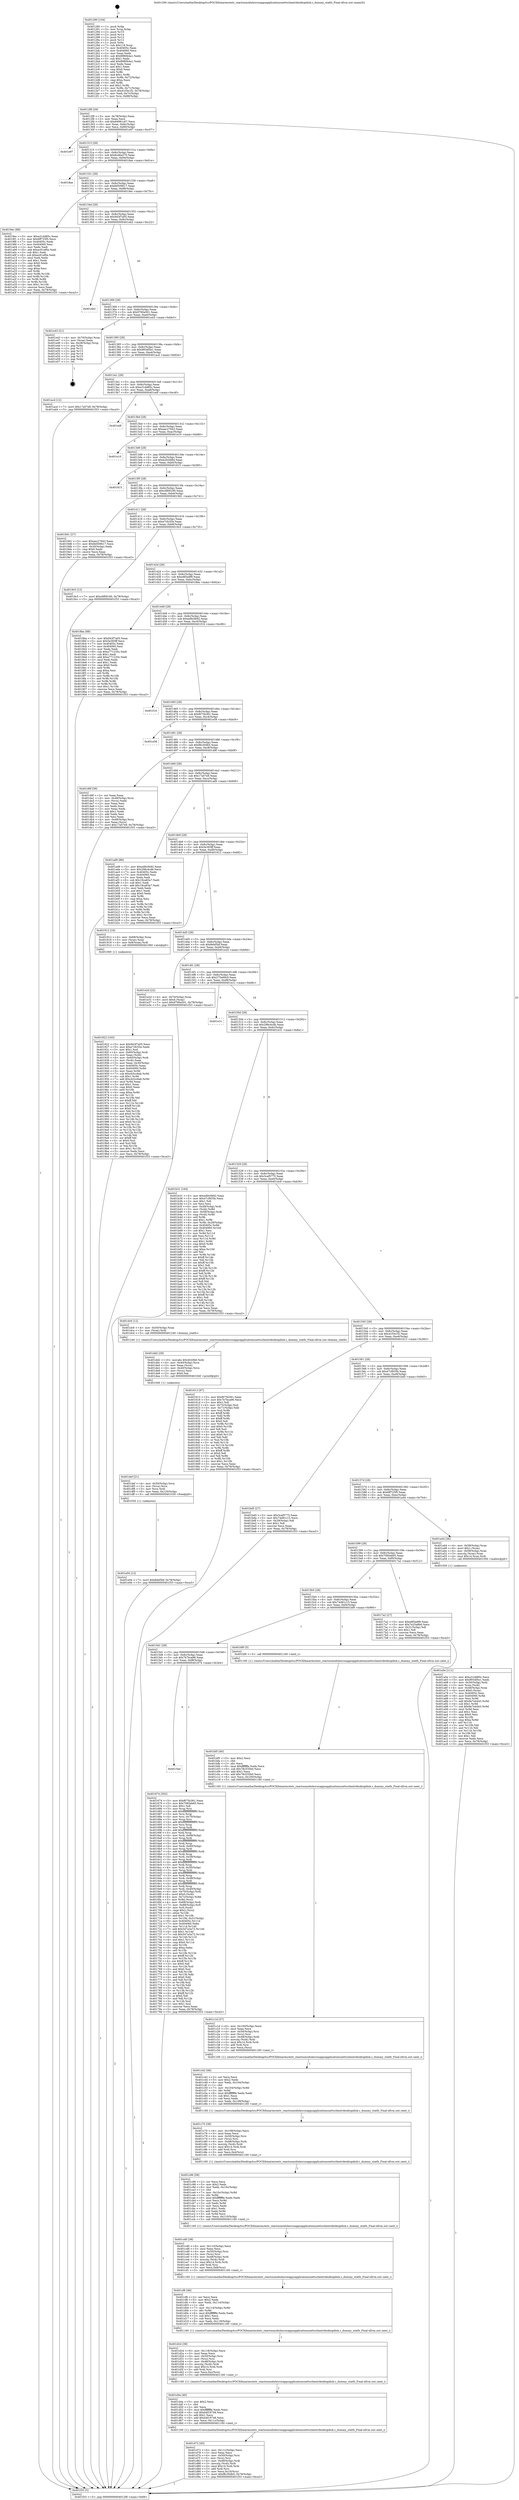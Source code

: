 digraph "0x401290" {
  label = "0x401290 (/mnt/c/Users/mathe/Desktop/tcc/POCII/binaries/extr_reactosmodulesrosappsapplicationsnettsclientrdesktopdisk.c_dummy_statfs_Final-ollvm.out::main(0))"
  labelloc = "t"
  node[shape=record]

  Entry [label="",width=0.3,height=0.3,shape=circle,fillcolor=black,style=filled]
  "0x4012f8" [label="{
     0x4012f8 [29]\l
     | [instrs]\l
     &nbsp;&nbsp;0x4012f8 \<+3\>: mov -0x78(%rbp),%eax\l
     &nbsp;&nbsp;0x4012fb \<+2\>: mov %eax,%ecx\l
     &nbsp;&nbsp;0x4012fd \<+6\>: sub $0x84981c67,%ecx\l
     &nbsp;&nbsp;0x401303 \<+6\>: mov %eax,-0x8c(%rbp)\l
     &nbsp;&nbsp;0x401309 \<+6\>: mov %ecx,-0x90(%rbp)\l
     &nbsp;&nbsp;0x40130f \<+6\>: je 0000000000401e97 \<main+0xc07\>\l
  }"]
  "0x401e97" [label="{
     0x401e97\l
  }", style=dashed]
  "0x401315" [label="{
     0x401315 [28]\l
     | [instrs]\l
     &nbsp;&nbsp;0x401315 \<+5\>: jmp 000000000040131a \<main+0x8a\>\l
     &nbsp;&nbsp;0x40131a \<+6\>: mov -0x8c(%rbp),%eax\l
     &nbsp;&nbsp;0x401320 \<+5\>: sub $0x8cd6a370,%eax\l
     &nbsp;&nbsp;0x401325 \<+6\>: mov %eax,-0x94(%rbp)\l
     &nbsp;&nbsp;0x40132b \<+6\>: je 00000000004018ae \<main+0x61e\>\l
  }"]
  Exit [label="",width=0.3,height=0.3,shape=circle,fillcolor=black,style=filled,peripheries=2]
  "0x4018ae" [label="{
     0x4018ae\l
  }", style=dashed]
  "0x401331" [label="{
     0x401331 [28]\l
     | [instrs]\l
     &nbsp;&nbsp;0x401331 \<+5\>: jmp 0000000000401336 \<main+0xa6\>\l
     &nbsp;&nbsp;0x401336 \<+6\>: mov -0x8c(%rbp),%eax\l
     &nbsp;&nbsp;0x40133c \<+5\>: sub $0x8d509617,%eax\l
     &nbsp;&nbsp;0x401341 \<+6\>: mov %eax,-0x98(%rbp)\l
     &nbsp;&nbsp;0x401347 \<+6\>: je 00000000004019ec \<main+0x75c\>\l
  }"]
  "0x401e04" [label="{
     0x401e04 [12]\l
     | [instrs]\l
     &nbsp;&nbsp;0x401e04 \<+7\>: movl $0x8ebf5bf,-0x78(%rbp)\l
     &nbsp;&nbsp;0x401e0b \<+5\>: jmp 0000000000401f33 \<main+0xca3\>\l
  }"]
  "0x4019ec" [label="{
     0x4019ec [88]\l
     | [instrs]\l
     &nbsp;&nbsp;0x4019ec \<+5\>: mov $0xa31dd85c,%eax\l
     &nbsp;&nbsp;0x4019f1 \<+5\>: mov $0x6ff725f5,%ecx\l
     &nbsp;&nbsp;0x4019f6 \<+7\>: mov 0x40405c,%edx\l
     &nbsp;&nbsp;0x4019fd \<+7\>: mov 0x404060,%esi\l
     &nbsp;&nbsp;0x401a04 \<+2\>: mov %edx,%edi\l
     &nbsp;&nbsp;0x401a06 \<+6\>: add $0xec61ef0e,%edi\l
     &nbsp;&nbsp;0x401a0c \<+3\>: sub $0x1,%edi\l
     &nbsp;&nbsp;0x401a0f \<+6\>: sub $0xec61ef0e,%edi\l
     &nbsp;&nbsp;0x401a15 \<+3\>: imul %edi,%edx\l
     &nbsp;&nbsp;0x401a18 \<+3\>: and $0x1,%edx\l
     &nbsp;&nbsp;0x401a1b \<+3\>: cmp $0x0,%edx\l
     &nbsp;&nbsp;0x401a1e \<+4\>: sete %r8b\l
     &nbsp;&nbsp;0x401a22 \<+3\>: cmp $0xa,%esi\l
     &nbsp;&nbsp;0x401a25 \<+4\>: setl %r9b\l
     &nbsp;&nbsp;0x401a29 \<+3\>: mov %r8b,%r10b\l
     &nbsp;&nbsp;0x401a2c \<+3\>: and %r9b,%r10b\l
     &nbsp;&nbsp;0x401a2f \<+3\>: xor %r9b,%r8b\l
     &nbsp;&nbsp;0x401a32 \<+3\>: or %r8b,%r10b\l
     &nbsp;&nbsp;0x401a35 \<+4\>: test $0x1,%r10b\l
     &nbsp;&nbsp;0x401a39 \<+3\>: cmovne %ecx,%eax\l
     &nbsp;&nbsp;0x401a3c \<+3\>: mov %eax,-0x78(%rbp)\l
     &nbsp;&nbsp;0x401a3f \<+5\>: jmp 0000000000401f33 \<main+0xca3\>\l
  }"]
  "0x40134d" [label="{
     0x40134d [28]\l
     | [instrs]\l
     &nbsp;&nbsp;0x40134d \<+5\>: jmp 0000000000401352 \<main+0xc2\>\l
     &nbsp;&nbsp;0x401352 \<+6\>: mov -0x8c(%rbp),%eax\l
     &nbsp;&nbsp;0x401358 \<+5\>: sub $0x943f7a05,%eax\l
     &nbsp;&nbsp;0x40135d \<+6\>: mov %eax,-0x9c(%rbp)\l
     &nbsp;&nbsp;0x401363 \<+6\>: je 0000000000401eb2 \<main+0xc22\>\l
  }"]
  "0x401def" [label="{
     0x401def [21]\l
     | [instrs]\l
     &nbsp;&nbsp;0x401def \<+4\>: mov -0x50(%rbp),%rcx\l
     &nbsp;&nbsp;0x401df3 \<+3\>: mov (%rcx),%rcx\l
     &nbsp;&nbsp;0x401df6 \<+3\>: mov %rcx,%rdi\l
     &nbsp;&nbsp;0x401df9 \<+6\>: mov %eax,-0x120(%rbp)\l
     &nbsp;&nbsp;0x401dff \<+5\>: call 0000000000401030 \<free@plt\>\l
     | [calls]\l
     &nbsp;&nbsp;0x401030 \{1\} (unknown)\l
  }"]
  "0x401eb2" [label="{
     0x401eb2\l
  }", style=dashed]
  "0x401369" [label="{
     0x401369 [28]\l
     | [instrs]\l
     &nbsp;&nbsp;0x401369 \<+5\>: jmp 000000000040136e \<main+0xde\>\l
     &nbsp;&nbsp;0x40136e \<+6\>: mov -0x8c(%rbp),%eax\l
     &nbsp;&nbsp;0x401374 \<+5\>: sub $0x9790a501,%eax\l
     &nbsp;&nbsp;0x401379 \<+6\>: mov %eax,-0xa0(%rbp)\l
     &nbsp;&nbsp;0x40137f \<+6\>: je 0000000000401e43 \<main+0xbb3\>\l
  }"]
  "0x401dd2" [label="{
     0x401dd2 [29]\l
     | [instrs]\l
     &nbsp;&nbsp;0x401dd2 \<+10\>: movabs $0x4020b6,%rdi\l
     &nbsp;&nbsp;0x401ddc \<+4\>: mov -0x40(%rbp),%rcx\l
     &nbsp;&nbsp;0x401de0 \<+2\>: mov %eax,(%rcx)\l
     &nbsp;&nbsp;0x401de2 \<+4\>: mov -0x40(%rbp),%rcx\l
     &nbsp;&nbsp;0x401de6 \<+2\>: mov (%rcx),%esi\l
     &nbsp;&nbsp;0x401de8 \<+2\>: mov $0x0,%al\l
     &nbsp;&nbsp;0x401dea \<+5\>: call 0000000000401040 \<printf@plt\>\l
     | [calls]\l
     &nbsp;&nbsp;0x401040 \{1\} (unknown)\l
  }"]
  "0x401e43" [label="{
     0x401e43 [21]\l
     | [instrs]\l
     &nbsp;&nbsp;0x401e43 \<+4\>: mov -0x70(%rbp),%rax\l
     &nbsp;&nbsp;0x401e47 \<+2\>: mov (%rax),%eax\l
     &nbsp;&nbsp;0x401e49 \<+4\>: lea -0x28(%rbp),%rsp\l
     &nbsp;&nbsp;0x401e4d \<+1\>: pop %rbx\l
     &nbsp;&nbsp;0x401e4e \<+2\>: pop %r12\l
     &nbsp;&nbsp;0x401e50 \<+2\>: pop %r13\l
     &nbsp;&nbsp;0x401e52 \<+2\>: pop %r14\l
     &nbsp;&nbsp;0x401e54 \<+2\>: pop %r15\l
     &nbsp;&nbsp;0x401e56 \<+1\>: pop %rbp\l
     &nbsp;&nbsp;0x401e57 \<+1\>: ret\l
  }"]
  "0x401385" [label="{
     0x401385 [28]\l
     | [instrs]\l
     &nbsp;&nbsp;0x401385 \<+5\>: jmp 000000000040138a \<main+0xfa\>\l
     &nbsp;&nbsp;0x40138a \<+6\>: mov -0x8c(%rbp),%eax\l
     &nbsp;&nbsp;0x401390 \<+5\>: sub $0x9934f5e1,%eax\l
     &nbsp;&nbsp;0x401395 \<+6\>: mov %eax,-0xa4(%rbp)\l
     &nbsp;&nbsp;0x40139b \<+6\>: je 0000000000401acd \<main+0x83d\>\l
  }"]
  "0x401d72" [label="{
     0x401d72 [45]\l
     | [instrs]\l
     &nbsp;&nbsp;0x401d72 \<+6\>: mov -0x11c(%rbp),%ecx\l
     &nbsp;&nbsp;0x401d78 \<+3\>: imul %eax,%ecx\l
     &nbsp;&nbsp;0x401d7b \<+4\>: mov -0x50(%rbp),%rsi\l
     &nbsp;&nbsp;0x401d7f \<+3\>: mov (%rsi),%rsi\l
     &nbsp;&nbsp;0x401d82 \<+4\>: mov -0x48(%rbp),%rdi\l
     &nbsp;&nbsp;0x401d86 \<+3\>: movslq (%rdi),%rdi\l
     &nbsp;&nbsp;0x401d89 \<+4\>: imul $0x14,%rdi,%rdi\l
     &nbsp;&nbsp;0x401d8d \<+3\>: add %rdi,%rsi\l
     &nbsp;&nbsp;0x401d90 \<+3\>: mov %ecx,0x10(%rsi)\l
     &nbsp;&nbsp;0x401d93 \<+7\>: movl $0xf8c30db5,-0x78(%rbp)\l
     &nbsp;&nbsp;0x401d9a \<+5\>: jmp 0000000000401f33 \<main+0xca3\>\l
  }"]
  "0x401acd" [label="{
     0x401acd [12]\l
     | [instrs]\l
     &nbsp;&nbsp;0x401acd \<+7\>: movl $0x17a57e9,-0x78(%rbp)\l
     &nbsp;&nbsp;0x401ad4 \<+5\>: jmp 0000000000401f33 \<main+0xca3\>\l
  }"]
  "0x4013a1" [label="{
     0x4013a1 [28]\l
     | [instrs]\l
     &nbsp;&nbsp;0x4013a1 \<+5\>: jmp 00000000004013a6 \<main+0x116\>\l
     &nbsp;&nbsp;0x4013a6 \<+6\>: mov -0x8c(%rbp),%eax\l
     &nbsp;&nbsp;0x4013ac \<+5\>: sub $0xa31dd85c,%eax\l
     &nbsp;&nbsp;0x4013b1 \<+6\>: mov %eax,-0xa8(%rbp)\l
     &nbsp;&nbsp;0x4013b7 \<+6\>: je 0000000000401edf \<main+0xc4f\>\l
  }"]
  "0x401d4a" [label="{
     0x401d4a [40]\l
     | [instrs]\l
     &nbsp;&nbsp;0x401d4a \<+5\>: mov $0x2,%ecx\l
     &nbsp;&nbsp;0x401d4f \<+1\>: cltd\l
     &nbsp;&nbsp;0x401d50 \<+2\>: idiv %ecx\l
     &nbsp;&nbsp;0x401d52 \<+6\>: imul $0xfffffffe,%edx,%ecx\l
     &nbsp;&nbsp;0x401d58 \<+6\>: sub $0xb4f19748,%ecx\l
     &nbsp;&nbsp;0x401d5e \<+3\>: add $0x1,%ecx\l
     &nbsp;&nbsp;0x401d61 \<+6\>: add $0xb4f19748,%ecx\l
     &nbsp;&nbsp;0x401d67 \<+6\>: mov %ecx,-0x11c(%rbp)\l
     &nbsp;&nbsp;0x401d6d \<+5\>: call 0000000000401160 \<next_i\>\l
     | [calls]\l
     &nbsp;&nbsp;0x401160 \{1\} (/mnt/c/Users/mathe/Desktop/tcc/POCII/binaries/extr_reactosmodulesrosappsapplicationsnettsclientrdesktopdisk.c_dummy_statfs_Final-ollvm.out::next_i)\l
  }"]
  "0x401edf" [label="{
     0x401edf\l
  }", style=dashed]
  "0x4013bd" [label="{
     0x4013bd [28]\l
     | [instrs]\l
     &nbsp;&nbsp;0x4013bd \<+5\>: jmp 00000000004013c2 \<main+0x132\>\l
     &nbsp;&nbsp;0x4013c2 \<+6\>: mov -0x8c(%rbp),%eax\l
     &nbsp;&nbsp;0x4013c8 \<+5\>: sub $0xaec27643,%eax\l
     &nbsp;&nbsp;0x4013cd \<+6\>: mov %eax,-0xac(%rbp)\l
     &nbsp;&nbsp;0x4013d3 \<+6\>: je 0000000000401e10 \<main+0xb80\>\l
  }"]
  "0x401d24" [label="{
     0x401d24 [38]\l
     | [instrs]\l
     &nbsp;&nbsp;0x401d24 \<+6\>: mov -0x118(%rbp),%ecx\l
     &nbsp;&nbsp;0x401d2a \<+3\>: imul %eax,%ecx\l
     &nbsp;&nbsp;0x401d2d \<+4\>: mov -0x50(%rbp),%rsi\l
     &nbsp;&nbsp;0x401d31 \<+3\>: mov (%rsi),%rsi\l
     &nbsp;&nbsp;0x401d34 \<+4\>: mov -0x48(%rbp),%rdi\l
     &nbsp;&nbsp;0x401d38 \<+3\>: movslq (%rdi),%rdi\l
     &nbsp;&nbsp;0x401d3b \<+4\>: imul $0x14,%rdi,%rdi\l
     &nbsp;&nbsp;0x401d3f \<+3\>: add %rdi,%rsi\l
     &nbsp;&nbsp;0x401d42 \<+3\>: mov %ecx,0xc(%rsi)\l
     &nbsp;&nbsp;0x401d45 \<+5\>: call 0000000000401160 \<next_i\>\l
     | [calls]\l
     &nbsp;&nbsp;0x401160 \{1\} (/mnt/c/Users/mathe/Desktop/tcc/POCII/binaries/extr_reactosmodulesrosappsapplicationsnettsclientrdesktopdisk.c_dummy_statfs_Final-ollvm.out::next_i)\l
  }"]
  "0x401e10" [label="{
     0x401e10\l
  }", style=dashed]
  "0x4013d9" [label="{
     0x4013d9 [28]\l
     | [instrs]\l
     &nbsp;&nbsp;0x4013d9 \<+5\>: jmp 00000000004013de \<main+0x14e\>\l
     &nbsp;&nbsp;0x4013de \<+6\>: mov -0x8c(%rbp),%eax\l
     &nbsp;&nbsp;0x4013e4 \<+5\>: sub $0xb2fc0d84,%eax\l
     &nbsp;&nbsp;0x4013e9 \<+6\>: mov %eax,-0xb0(%rbp)\l
     &nbsp;&nbsp;0x4013ef \<+6\>: je 0000000000401815 \<main+0x585\>\l
  }"]
  "0x401cf6" [label="{
     0x401cf6 [46]\l
     | [instrs]\l
     &nbsp;&nbsp;0x401cf6 \<+2\>: xor %ecx,%ecx\l
     &nbsp;&nbsp;0x401cf8 \<+5\>: mov $0x2,%edx\l
     &nbsp;&nbsp;0x401cfd \<+6\>: mov %edx,-0x114(%rbp)\l
     &nbsp;&nbsp;0x401d03 \<+1\>: cltd\l
     &nbsp;&nbsp;0x401d04 \<+7\>: mov -0x114(%rbp),%r8d\l
     &nbsp;&nbsp;0x401d0b \<+3\>: idiv %r8d\l
     &nbsp;&nbsp;0x401d0e \<+6\>: imul $0xfffffffe,%edx,%edx\l
     &nbsp;&nbsp;0x401d14 \<+3\>: sub $0x1,%ecx\l
     &nbsp;&nbsp;0x401d17 \<+2\>: sub %ecx,%edx\l
     &nbsp;&nbsp;0x401d19 \<+6\>: mov %edx,-0x118(%rbp)\l
     &nbsp;&nbsp;0x401d1f \<+5\>: call 0000000000401160 \<next_i\>\l
     | [calls]\l
     &nbsp;&nbsp;0x401160 \{1\} (/mnt/c/Users/mathe/Desktop/tcc/POCII/binaries/extr_reactosmodulesrosappsapplicationsnettsclientrdesktopdisk.c_dummy_statfs_Final-ollvm.out::next_i)\l
  }"]
  "0x401815" [label="{
     0x401815\l
  }", style=dashed]
  "0x4013f5" [label="{
     0x4013f5 [28]\l
     | [instrs]\l
     &nbsp;&nbsp;0x4013f5 \<+5\>: jmp 00000000004013fa \<main+0x16a\>\l
     &nbsp;&nbsp;0x4013fa \<+6\>: mov -0x8c(%rbp),%eax\l
     &nbsp;&nbsp;0x401400 \<+5\>: sub $0xc6f09180,%eax\l
     &nbsp;&nbsp;0x401405 \<+6\>: mov %eax,-0xb4(%rbp)\l
     &nbsp;&nbsp;0x40140b \<+6\>: je 00000000004019d1 \<main+0x741\>\l
  }"]
  "0x401cd0" [label="{
     0x401cd0 [38]\l
     | [instrs]\l
     &nbsp;&nbsp;0x401cd0 \<+6\>: mov -0x110(%rbp),%ecx\l
     &nbsp;&nbsp;0x401cd6 \<+3\>: imul %eax,%ecx\l
     &nbsp;&nbsp;0x401cd9 \<+4\>: mov -0x50(%rbp),%rsi\l
     &nbsp;&nbsp;0x401cdd \<+3\>: mov (%rsi),%rsi\l
     &nbsp;&nbsp;0x401ce0 \<+4\>: mov -0x48(%rbp),%rdi\l
     &nbsp;&nbsp;0x401ce4 \<+3\>: movslq (%rdi),%rdi\l
     &nbsp;&nbsp;0x401ce7 \<+4\>: imul $0x14,%rdi,%rdi\l
     &nbsp;&nbsp;0x401ceb \<+3\>: add %rdi,%rsi\l
     &nbsp;&nbsp;0x401cee \<+3\>: mov %ecx,0x8(%rsi)\l
     &nbsp;&nbsp;0x401cf1 \<+5\>: call 0000000000401160 \<next_i\>\l
     | [calls]\l
     &nbsp;&nbsp;0x401160 \{1\} (/mnt/c/Users/mathe/Desktop/tcc/POCII/binaries/extr_reactosmodulesrosappsapplicationsnettsclientrdesktopdisk.c_dummy_statfs_Final-ollvm.out::next_i)\l
  }"]
  "0x4019d1" [label="{
     0x4019d1 [27]\l
     | [instrs]\l
     &nbsp;&nbsp;0x4019d1 \<+5\>: mov $0xaec27643,%eax\l
     &nbsp;&nbsp;0x4019d6 \<+5\>: mov $0x8d509617,%ecx\l
     &nbsp;&nbsp;0x4019db \<+3\>: mov -0x30(%rbp),%edx\l
     &nbsp;&nbsp;0x4019de \<+3\>: cmp $0x0,%edx\l
     &nbsp;&nbsp;0x4019e1 \<+3\>: cmove %ecx,%eax\l
     &nbsp;&nbsp;0x4019e4 \<+3\>: mov %eax,-0x78(%rbp)\l
     &nbsp;&nbsp;0x4019e7 \<+5\>: jmp 0000000000401f33 \<main+0xca3\>\l
  }"]
  "0x401411" [label="{
     0x401411 [28]\l
     | [instrs]\l
     &nbsp;&nbsp;0x401411 \<+5\>: jmp 0000000000401416 \<main+0x186\>\l
     &nbsp;&nbsp;0x401416 \<+6\>: mov -0x8c(%rbp),%eax\l
     &nbsp;&nbsp;0x40141c \<+5\>: sub $0xe7cfc55e,%eax\l
     &nbsp;&nbsp;0x401421 \<+6\>: mov %eax,-0xb8(%rbp)\l
     &nbsp;&nbsp;0x401427 \<+6\>: je 00000000004019c5 \<main+0x735\>\l
  }"]
  "0x401c96" [label="{
     0x401c96 [58]\l
     | [instrs]\l
     &nbsp;&nbsp;0x401c96 \<+2\>: xor %ecx,%ecx\l
     &nbsp;&nbsp;0x401c98 \<+5\>: mov $0x2,%edx\l
     &nbsp;&nbsp;0x401c9d \<+6\>: mov %edx,-0x10c(%rbp)\l
     &nbsp;&nbsp;0x401ca3 \<+1\>: cltd\l
     &nbsp;&nbsp;0x401ca4 \<+7\>: mov -0x10c(%rbp),%r8d\l
     &nbsp;&nbsp;0x401cab \<+3\>: idiv %r8d\l
     &nbsp;&nbsp;0x401cae \<+6\>: imul $0xfffffffe,%edx,%edx\l
     &nbsp;&nbsp;0x401cb4 \<+3\>: mov %ecx,%r9d\l
     &nbsp;&nbsp;0x401cb7 \<+3\>: sub %edx,%r9d\l
     &nbsp;&nbsp;0x401cba \<+2\>: mov %ecx,%edx\l
     &nbsp;&nbsp;0x401cbc \<+3\>: sub $0x1,%edx\l
     &nbsp;&nbsp;0x401cbf \<+3\>: add %edx,%r9d\l
     &nbsp;&nbsp;0x401cc2 \<+3\>: sub %r9d,%ecx\l
     &nbsp;&nbsp;0x401cc5 \<+6\>: mov %ecx,-0x110(%rbp)\l
     &nbsp;&nbsp;0x401ccb \<+5\>: call 0000000000401160 \<next_i\>\l
     | [calls]\l
     &nbsp;&nbsp;0x401160 \{1\} (/mnt/c/Users/mathe/Desktop/tcc/POCII/binaries/extr_reactosmodulesrosappsapplicationsnettsclientrdesktopdisk.c_dummy_statfs_Final-ollvm.out::next_i)\l
  }"]
  "0x4019c5" [label="{
     0x4019c5 [12]\l
     | [instrs]\l
     &nbsp;&nbsp;0x4019c5 \<+7\>: movl $0xc6f09180,-0x78(%rbp)\l
     &nbsp;&nbsp;0x4019cc \<+5\>: jmp 0000000000401f33 \<main+0xca3\>\l
  }"]
  "0x40142d" [label="{
     0x40142d [28]\l
     | [instrs]\l
     &nbsp;&nbsp;0x40142d \<+5\>: jmp 0000000000401432 \<main+0x1a2\>\l
     &nbsp;&nbsp;0x401432 \<+6\>: mov -0x8c(%rbp),%eax\l
     &nbsp;&nbsp;0x401438 \<+5\>: sub $0xe8f3a9f9,%eax\l
     &nbsp;&nbsp;0x40143d \<+6\>: mov %eax,-0xbc(%rbp)\l
     &nbsp;&nbsp;0x401443 \<+6\>: je 00000000004018ba \<main+0x62a\>\l
  }"]
  "0x401c70" [label="{
     0x401c70 [38]\l
     | [instrs]\l
     &nbsp;&nbsp;0x401c70 \<+6\>: mov -0x108(%rbp),%ecx\l
     &nbsp;&nbsp;0x401c76 \<+3\>: imul %eax,%ecx\l
     &nbsp;&nbsp;0x401c79 \<+4\>: mov -0x50(%rbp),%rsi\l
     &nbsp;&nbsp;0x401c7d \<+3\>: mov (%rsi),%rsi\l
     &nbsp;&nbsp;0x401c80 \<+4\>: mov -0x48(%rbp),%rdi\l
     &nbsp;&nbsp;0x401c84 \<+3\>: movslq (%rdi),%rdi\l
     &nbsp;&nbsp;0x401c87 \<+4\>: imul $0x14,%rdi,%rdi\l
     &nbsp;&nbsp;0x401c8b \<+3\>: add %rdi,%rsi\l
     &nbsp;&nbsp;0x401c8e \<+3\>: mov %ecx,0x4(%rsi)\l
     &nbsp;&nbsp;0x401c91 \<+5\>: call 0000000000401160 \<next_i\>\l
     | [calls]\l
     &nbsp;&nbsp;0x401160 \{1\} (/mnt/c/Users/mathe/Desktop/tcc/POCII/binaries/extr_reactosmodulesrosappsapplicationsnettsclientrdesktopdisk.c_dummy_statfs_Final-ollvm.out::next_i)\l
  }"]
  "0x4018ba" [label="{
     0x4018ba [88]\l
     | [instrs]\l
     &nbsp;&nbsp;0x4018ba \<+5\>: mov $0x943f7a05,%eax\l
     &nbsp;&nbsp;0x4018bf \<+5\>: mov $0x5e393ff,%ecx\l
     &nbsp;&nbsp;0x4018c4 \<+7\>: mov 0x40405c,%edx\l
     &nbsp;&nbsp;0x4018cb \<+7\>: mov 0x404060,%esi\l
     &nbsp;&nbsp;0x4018d2 \<+2\>: mov %edx,%edi\l
     &nbsp;&nbsp;0x4018d4 \<+6\>: sub $0xa771235c,%edi\l
     &nbsp;&nbsp;0x4018da \<+3\>: sub $0x1,%edi\l
     &nbsp;&nbsp;0x4018dd \<+6\>: add $0xa771235c,%edi\l
     &nbsp;&nbsp;0x4018e3 \<+3\>: imul %edi,%edx\l
     &nbsp;&nbsp;0x4018e6 \<+3\>: and $0x1,%edx\l
     &nbsp;&nbsp;0x4018e9 \<+3\>: cmp $0x0,%edx\l
     &nbsp;&nbsp;0x4018ec \<+4\>: sete %r8b\l
     &nbsp;&nbsp;0x4018f0 \<+3\>: cmp $0xa,%esi\l
     &nbsp;&nbsp;0x4018f3 \<+4\>: setl %r9b\l
     &nbsp;&nbsp;0x4018f7 \<+3\>: mov %r8b,%r10b\l
     &nbsp;&nbsp;0x4018fa \<+3\>: and %r9b,%r10b\l
     &nbsp;&nbsp;0x4018fd \<+3\>: xor %r9b,%r8b\l
     &nbsp;&nbsp;0x401900 \<+3\>: or %r8b,%r10b\l
     &nbsp;&nbsp;0x401903 \<+4\>: test $0x1,%r10b\l
     &nbsp;&nbsp;0x401907 \<+3\>: cmovne %ecx,%eax\l
     &nbsp;&nbsp;0x40190a \<+3\>: mov %eax,-0x78(%rbp)\l
     &nbsp;&nbsp;0x40190d \<+5\>: jmp 0000000000401f33 \<main+0xca3\>\l
  }"]
  "0x401449" [label="{
     0x401449 [28]\l
     | [instrs]\l
     &nbsp;&nbsp;0x401449 \<+5\>: jmp 000000000040144e \<main+0x1be\>\l
     &nbsp;&nbsp;0x40144e \<+6\>: mov -0x8c(%rbp),%eax\l
     &nbsp;&nbsp;0x401454 \<+5\>: sub $0xed9c0b92,%eax\l
     &nbsp;&nbsp;0x401459 \<+6\>: mov %eax,-0xc0(%rbp)\l
     &nbsp;&nbsp;0x40145f \<+6\>: je 0000000000401f16 \<main+0xc86\>\l
  }"]
  "0x401c42" [label="{
     0x401c42 [46]\l
     | [instrs]\l
     &nbsp;&nbsp;0x401c42 \<+2\>: xor %ecx,%ecx\l
     &nbsp;&nbsp;0x401c44 \<+5\>: mov $0x2,%edx\l
     &nbsp;&nbsp;0x401c49 \<+6\>: mov %edx,-0x104(%rbp)\l
     &nbsp;&nbsp;0x401c4f \<+1\>: cltd\l
     &nbsp;&nbsp;0x401c50 \<+7\>: mov -0x104(%rbp),%r8d\l
     &nbsp;&nbsp;0x401c57 \<+3\>: idiv %r8d\l
     &nbsp;&nbsp;0x401c5a \<+6\>: imul $0xfffffffe,%edx,%edx\l
     &nbsp;&nbsp;0x401c60 \<+3\>: sub $0x1,%ecx\l
     &nbsp;&nbsp;0x401c63 \<+2\>: sub %ecx,%edx\l
     &nbsp;&nbsp;0x401c65 \<+6\>: mov %edx,-0x108(%rbp)\l
     &nbsp;&nbsp;0x401c6b \<+5\>: call 0000000000401160 \<next_i\>\l
     | [calls]\l
     &nbsp;&nbsp;0x401160 \{1\} (/mnt/c/Users/mathe/Desktop/tcc/POCII/binaries/extr_reactosmodulesrosappsapplicationsnettsclientrdesktopdisk.c_dummy_statfs_Final-ollvm.out::next_i)\l
  }"]
  "0x401f16" [label="{
     0x401f16\l
  }", style=dashed]
  "0x401465" [label="{
     0x401465 [28]\l
     | [instrs]\l
     &nbsp;&nbsp;0x401465 \<+5\>: jmp 000000000040146a \<main+0x1da\>\l
     &nbsp;&nbsp;0x40146a \<+6\>: mov -0x8c(%rbp),%eax\l
     &nbsp;&nbsp;0x401470 \<+5\>: sub $0xf675b361,%eax\l
     &nbsp;&nbsp;0x401475 \<+6\>: mov %eax,-0xc4(%rbp)\l
     &nbsp;&nbsp;0x40147b \<+6\>: je 0000000000401e58 \<main+0xbc8\>\l
  }"]
  "0x401c1d" [label="{
     0x401c1d [37]\l
     | [instrs]\l
     &nbsp;&nbsp;0x401c1d \<+6\>: mov -0x100(%rbp),%ecx\l
     &nbsp;&nbsp;0x401c23 \<+3\>: imul %eax,%ecx\l
     &nbsp;&nbsp;0x401c26 \<+4\>: mov -0x50(%rbp),%rsi\l
     &nbsp;&nbsp;0x401c2a \<+3\>: mov (%rsi),%rsi\l
     &nbsp;&nbsp;0x401c2d \<+4\>: mov -0x48(%rbp),%rdi\l
     &nbsp;&nbsp;0x401c31 \<+3\>: movslq (%rdi),%rdi\l
     &nbsp;&nbsp;0x401c34 \<+4\>: imul $0x14,%rdi,%rdi\l
     &nbsp;&nbsp;0x401c38 \<+3\>: add %rdi,%rsi\l
     &nbsp;&nbsp;0x401c3b \<+2\>: mov %ecx,(%rsi)\l
     &nbsp;&nbsp;0x401c3d \<+5\>: call 0000000000401160 \<next_i\>\l
     | [calls]\l
     &nbsp;&nbsp;0x401160 \{1\} (/mnt/c/Users/mathe/Desktop/tcc/POCII/binaries/extr_reactosmodulesrosappsapplicationsnettsclientrdesktopdisk.c_dummy_statfs_Final-ollvm.out::next_i)\l
  }"]
  "0x401e58" [label="{
     0x401e58\l
  }", style=dashed]
  "0x401481" [label="{
     0x401481 [28]\l
     | [instrs]\l
     &nbsp;&nbsp;0x401481 \<+5\>: jmp 0000000000401486 \<main+0x1f6\>\l
     &nbsp;&nbsp;0x401486 \<+6\>: mov -0x8c(%rbp),%eax\l
     &nbsp;&nbsp;0x40148c \<+5\>: sub $0xf8c30db5,%eax\l
     &nbsp;&nbsp;0x401491 \<+6\>: mov %eax,-0xc8(%rbp)\l
     &nbsp;&nbsp;0x401497 \<+6\>: je 0000000000401d9f \<main+0xb0f\>\l
  }"]
  "0x401bf5" [label="{
     0x401bf5 [40]\l
     | [instrs]\l
     &nbsp;&nbsp;0x401bf5 \<+5\>: mov $0x2,%ecx\l
     &nbsp;&nbsp;0x401bfa \<+1\>: cltd\l
     &nbsp;&nbsp;0x401bfb \<+2\>: idiv %ecx\l
     &nbsp;&nbsp;0x401bfd \<+6\>: imul $0xfffffffe,%edx,%ecx\l
     &nbsp;&nbsp;0x401c03 \<+6\>: sub $0x78c535b0,%ecx\l
     &nbsp;&nbsp;0x401c09 \<+3\>: add $0x1,%ecx\l
     &nbsp;&nbsp;0x401c0c \<+6\>: add $0x78c535b0,%ecx\l
     &nbsp;&nbsp;0x401c12 \<+6\>: mov %ecx,-0x100(%rbp)\l
     &nbsp;&nbsp;0x401c18 \<+5\>: call 0000000000401160 \<next_i\>\l
     | [calls]\l
     &nbsp;&nbsp;0x401160 \{1\} (/mnt/c/Users/mathe/Desktop/tcc/POCII/binaries/extr_reactosmodulesrosappsapplicationsnettsclientrdesktopdisk.c_dummy_statfs_Final-ollvm.out::next_i)\l
  }"]
  "0x401d9f" [label="{
     0x401d9f [39]\l
     | [instrs]\l
     &nbsp;&nbsp;0x401d9f \<+2\>: xor %eax,%eax\l
     &nbsp;&nbsp;0x401da1 \<+4\>: mov -0x48(%rbp),%rcx\l
     &nbsp;&nbsp;0x401da5 \<+2\>: mov (%rcx),%edx\l
     &nbsp;&nbsp;0x401da7 \<+2\>: mov %eax,%esi\l
     &nbsp;&nbsp;0x401da9 \<+2\>: sub %edx,%esi\l
     &nbsp;&nbsp;0x401dab \<+2\>: mov %eax,%edx\l
     &nbsp;&nbsp;0x401dad \<+3\>: sub $0x1,%edx\l
     &nbsp;&nbsp;0x401db0 \<+2\>: add %edx,%esi\l
     &nbsp;&nbsp;0x401db2 \<+2\>: sub %esi,%eax\l
     &nbsp;&nbsp;0x401db4 \<+4\>: mov -0x48(%rbp),%rcx\l
     &nbsp;&nbsp;0x401db8 \<+2\>: mov %eax,(%rcx)\l
     &nbsp;&nbsp;0x401dba \<+7\>: movl $0x17a57e9,-0x78(%rbp)\l
     &nbsp;&nbsp;0x401dc1 \<+5\>: jmp 0000000000401f33 \<main+0xca3\>\l
  }"]
  "0x40149d" [label="{
     0x40149d [28]\l
     | [instrs]\l
     &nbsp;&nbsp;0x40149d \<+5\>: jmp 00000000004014a2 \<main+0x212\>\l
     &nbsp;&nbsp;0x4014a2 \<+6\>: mov -0x8c(%rbp),%eax\l
     &nbsp;&nbsp;0x4014a8 \<+5\>: sub $0x17a57e9,%eax\l
     &nbsp;&nbsp;0x4014ad \<+6\>: mov %eax,-0xcc(%rbp)\l
     &nbsp;&nbsp;0x4014b3 \<+6\>: je 0000000000401ad9 \<main+0x849\>\l
  }"]
  "0x401a5e" [label="{
     0x401a5e [111]\l
     | [instrs]\l
     &nbsp;&nbsp;0x401a5e \<+5\>: mov $0xa31dd85c,%ecx\l
     &nbsp;&nbsp;0x401a63 \<+5\>: mov $0x9934f5e1,%edx\l
     &nbsp;&nbsp;0x401a68 \<+4\>: mov -0x50(%rbp),%rdi\l
     &nbsp;&nbsp;0x401a6c \<+3\>: mov %rax,(%rdi)\l
     &nbsp;&nbsp;0x401a6f \<+4\>: mov -0x48(%rbp),%rax\l
     &nbsp;&nbsp;0x401a73 \<+6\>: movl $0x0,(%rax)\l
     &nbsp;&nbsp;0x401a79 \<+7\>: mov 0x40405c,%esi\l
     &nbsp;&nbsp;0x401a80 \<+8\>: mov 0x404060,%r8d\l
     &nbsp;&nbsp;0x401a88 \<+3\>: mov %esi,%r9d\l
     &nbsp;&nbsp;0x401a8b \<+7\>: add $0x9e7e4443,%r9d\l
     &nbsp;&nbsp;0x401a92 \<+4\>: sub $0x1,%r9d\l
     &nbsp;&nbsp;0x401a96 \<+7\>: sub $0x9e7e4443,%r9d\l
     &nbsp;&nbsp;0x401a9d \<+4\>: imul %r9d,%esi\l
     &nbsp;&nbsp;0x401aa1 \<+3\>: and $0x1,%esi\l
     &nbsp;&nbsp;0x401aa4 \<+3\>: cmp $0x0,%esi\l
     &nbsp;&nbsp;0x401aa7 \<+4\>: sete %r10b\l
     &nbsp;&nbsp;0x401aab \<+4\>: cmp $0xa,%r8d\l
     &nbsp;&nbsp;0x401aaf \<+4\>: setl %r11b\l
     &nbsp;&nbsp;0x401ab3 \<+3\>: mov %r10b,%bl\l
     &nbsp;&nbsp;0x401ab6 \<+3\>: and %r11b,%bl\l
     &nbsp;&nbsp;0x401ab9 \<+3\>: xor %r11b,%r10b\l
     &nbsp;&nbsp;0x401abc \<+3\>: or %r10b,%bl\l
     &nbsp;&nbsp;0x401abf \<+3\>: test $0x1,%bl\l
     &nbsp;&nbsp;0x401ac2 \<+3\>: cmovne %edx,%ecx\l
     &nbsp;&nbsp;0x401ac5 \<+3\>: mov %ecx,-0x78(%rbp)\l
     &nbsp;&nbsp;0x401ac8 \<+5\>: jmp 0000000000401f33 \<main+0xca3\>\l
  }"]
  "0x401ad9" [label="{
     0x401ad9 [88]\l
     | [instrs]\l
     &nbsp;&nbsp;0x401ad9 \<+5\>: mov $0xed9c0b92,%eax\l
     &nbsp;&nbsp;0x401ade \<+5\>: mov $0x298c4cdb,%ecx\l
     &nbsp;&nbsp;0x401ae3 \<+7\>: mov 0x40405c,%edx\l
     &nbsp;&nbsp;0x401aea \<+7\>: mov 0x404060,%esi\l
     &nbsp;&nbsp;0x401af1 \<+2\>: mov %edx,%edi\l
     &nbsp;&nbsp;0x401af3 \<+6\>: sub $0x19ca83a7,%edi\l
     &nbsp;&nbsp;0x401af9 \<+3\>: sub $0x1,%edi\l
     &nbsp;&nbsp;0x401afc \<+6\>: add $0x19ca83a7,%edi\l
     &nbsp;&nbsp;0x401b02 \<+3\>: imul %edi,%edx\l
     &nbsp;&nbsp;0x401b05 \<+3\>: and $0x1,%edx\l
     &nbsp;&nbsp;0x401b08 \<+3\>: cmp $0x0,%edx\l
     &nbsp;&nbsp;0x401b0b \<+4\>: sete %r8b\l
     &nbsp;&nbsp;0x401b0f \<+3\>: cmp $0xa,%esi\l
     &nbsp;&nbsp;0x401b12 \<+4\>: setl %r9b\l
     &nbsp;&nbsp;0x401b16 \<+3\>: mov %r8b,%r10b\l
     &nbsp;&nbsp;0x401b19 \<+3\>: and %r9b,%r10b\l
     &nbsp;&nbsp;0x401b1c \<+3\>: xor %r9b,%r8b\l
     &nbsp;&nbsp;0x401b1f \<+3\>: or %r8b,%r10b\l
     &nbsp;&nbsp;0x401b22 \<+4\>: test $0x1,%r10b\l
     &nbsp;&nbsp;0x401b26 \<+3\>: cmovne %ecx,%eax\l
     &nbsp;&nbsp;0x401b29 \<+3\>: mov %eax,-0x78(%rbp)\l
     &nbsp;&nbsp;0x401b2c \<+5\>: jmp 0000000000401f33 \<main+0xca3\>\l
  }"]
  "0x4014b9" [label="{
     0x4014b9 [28]\l
     | [instrs]\l
     &nbsp;&nbsp;0x4014b9 \<+5\>: jmp 00000000004014be \<main+0x22e\>\l
     &nbsp;&nbsp;0x4014be \<+6\>: mov -0x8c(%rbp),%eax\l
     &nbsp;&nbsp;0x4014c4 \<+5\>: sub $0x5e393ff,%eax\l
     &nbsp;&nbsp;0x4014c9 \<+6\>: mov %eax,-0xd0(%rbp)\l
     &nbsp;&nbsp;0x4014cf \<+6\>: je 0000000000401912 \<main+0x682\>\l
  }"]
  "0x401922" [label="{
     0x401922 [163]\l
     | [instrs]\l
     &nbsp;&nbsp;0x401922 \<+5\>: mov $0x943f7a05,%ecx\l
     &nbsp;&nbsp;0x401927 \<+5\>: mov $0xe7cfc55e,%edx\l
     &nbsp;&nbsp;0x40192c \<+3\>: mov $0x1,%sil\l
     &nbsp;&nbsp;0x40192f \<+4\>: mov -0x60(%rbp),%rdi\l
     &nbsp;&nbsp;0x401933 \<+2\>: mov %eax,(%rdi)\l
     &nbsp;&nbsp;0x401935 \<+4\>: mov -0x60(%rbp),%rdi\l
     &nbsp;&nbsp;0x401939 \<+2\>: mov (%rdi),%eax\l
     &nbsp;&nbsp;0x40193b \<+3\>: mov %eax,-0x30(%rbp)\l
     &nbsp;&nbsp;0x40193e \<+7\>: mov 0x40405c,%eax\l
     &nbsp;&nbsp;0x401945 \<+8\>: mov 0x404060,%r8d\l
     &nbsp;&nbsp;0x40194d \<+3\>: mov %eax,%r9d\l
     &nbsp;&nbsp;0x401950 \<+7\>: sub $0xcb3cc6ab,%r9d\l
     &nbsp;&nbsp;0x401957 \<+4\>: sub $0x1,%r9d\l
     &nbsp;&nbsp;0x40195b \<+7\>: add $0xcb3cc6ab,%r9d\l
     &nbsp;&nbsp;0x401962 \<+4\>: imul %r9d,%eax\l
     &nbsp;&nbsp;0x401966 \<+3\>: and $0x1,%eax\l
     &nbsp;&nbsp;0x401969 \<+3\>: cmp $0x0,%eax\l
     &nbsp;&nbsp;0x40196c \<+4\>: sete %r10b\l
     &nbsp;&nbsp;0x401970 \<+4\>: cmp $0xa,%r8d\l
     &nbsp;&nbsp;0x401974 \<+4\>: setl %r11b\l
     &nbsp;&nbsp;0x401978 \<+3\>: mov %r10b,%bl\l
     &nbsp;&nbsp;0x40197b \<+3\>: xor $0xff,%bl\l
     &nbsp;&nbsp;0x40197e \<+3\>: mov %r11b,%r14b\l
     &nbsp;&nbsp;0x401981 \<+4\>: xor $0xff,%r14b\l
     &nbsp;&nbsp;0x401985 \<+4\>: xor $0x0,%sil\l
     &nbsp;&nbsp;0x401989 \<+3\>: mov %bl,%r15b\l
     &nbsp;&nbsp;0x40198c \<+4\>: and $0x0,%r15b\l
     &nbsp;&nbsp;0x401990 \<+3\>: and %sil,%r10b\l
     &nbsp;&nbsp;0x401993 \<+3\>: mov %r14b,%r12b\l
     &nbsp;&nbsp;0x401996 \<+4\>: and $0x0,%r12b\l
     &nbsp;&nbsp;0x40199a \<+3\>: and %sil,%r11b\l
     &nbsp;&nbsp;0x40199d \<+3\>: or %r10b,%r15b\l
     &nbsp;&nbsp;0x4019a0 \<+3\>: or %r11b,%r12b\l
     &nbsp;&nbsp;0x4019a3 \<+3\>: xor %r12b,%r15b\l
     &nbsp;&nbsp;0x4019a6 \<+3\>: or %r14b,%bl\l
     &nbsp;&nbsp;0x4019a9 \<+3\>: xor $0xff,%bl\l
     &nbsp;&nbsp;0x4019ac \<+4\>: or $0x0,%sil\l
     &nbsp;&nbsp;0x4019b0 \<+3\>: and %sil,%bl\l
     &nbsp;&nbsp;0x4019b3 \<+3\>: or %bl,%r15b\l
     &nbsp;&nbsp;0x4019b6 \<+4\>: test $0x1,%r15b\l
     &nbsp;&nbsp;0x4019ba \<+3\>: cmovne %edx,%ecx\l
     &nbsp;&nbsp;0x4019bd \<+3\>: mov %ecx,-0x78(%rbp)\l
     &nbsp;&nbsp;0x4019c0 \<+5\>: jmp 0000000000401f33 \<main+0xca3\>\l
  }"]
  "0x401912" [label="{
     0x401912 [16]\l
     | [instrs]\l
     &nbsp;&nbsp;0x401912 \<+4\>: mov -0x68(%rbp),%rax\l
     &nbsp;&nbsp;0x401916 \<+3\>: mov (%rax),%rax\l
     &nbsp;&nbsp;0x401919 \<+4\>: mov 0x8(%rax),%rdi\l
     &nbsp;&nbsp;0x40191d \<+5\>: call 0000000000401060 \<atoi@plt\>\l
     | [calls]\l
     &nbsp;&nbsp;0x401060 \{1\} (unknown)\l
  }"]
  "0x4014d5" [label="{
     0x4014d5 [28]\l
     | [instrs]\l
     &nbsp;&nbsp;0x4014d5 \<+5\>: jmp 00000000004014da \<main+0x24a\>\l
     &nbsp;&nbsp;0x4014da \<+6\>: mov -0x8c(%rbp),%eax\l
     &nbsp;&nbsp;0x4014e0 \<+5\>: sub $0x8ebf5bf,%eax\l
     &nbsp;&nbsp;0x4014e5 \<+6\>: mov %eax,-0xd4(%rbp)\l
     &nbsp;&nbsp;0x4014eb \<+6\>: je 0000000000401e2d \<main+0xb9d\>\l
  }"]
  "0x4015ed" [label="{
     0x4015ed\l
  }", style=dashed]
  "0x401e2d" [label="{
     0x401e2d [22]\l
     | [instrs]\l
     &nbsp;&nbsp;0x401e2d \<+4\>: mov -0x70(%rbp),%rax\l
     &nbsp;&nbsp;0x401e31 \<+6\>: movl $0x0,(%rax)\l
     &nbsp;&nbsp;0x401e37 \<+7\>: movl $0x9790a501,-0x78(%rbp)\l
     &nbsp;&nbsp;0x401e3e \<+5\>: jmp 0000000000401f33 \<main+0xca3\>\l
  }"]
  "0x4014f1" [label="{
     0x4014f1 [28]\l
     | [instrs]\l
     &nbsp;&nbsp;0x4014f1 \<+5\>: jmp 00000000004014f6 \<main+0x266\>\l
     &nbsp;&nbsp;0x4014f6 \<+6\>: mov -0x8c(%rbp),%eax\l
     &nbsp;&nbsp;0x4014fc \<+5\>: sub $0x275e69c9,%eax\l
     &nbsp;&nbsp;0x401501 \<+6\>: mov %eax,-0xd8(%rbp)\l
     &nbsp;&nbsp;0x401507 \<+6\>: je 0000000000401e1c \<main+0xb8c\>\l
  }"]
  "0x401674" [label="{
     0x401674 [302]\l
     | [instrs]\l
     &nbsp;&nbsp;0x401674 \<+5\>: mov $0xf675b361,%eax\l
     &nbsp;&nbsp;0x401679 \<+5\>: mov $0x7085eb65,%ecx\l
     &nbsp;&nbsp;0x40167e \<+2\>: mov $0x1,%dl\l
     &nbsp;&nbsp;0x401680 \<+3\>: mov %rsp,%rsi\l
     &nbsp;&nbsp;0x401683 \<+4\>: add $0xfffffffffffffff0,%rsi\l
     &nbsp;&nbsp;0x401687 \<+3\>: mov %rsi,%rsp\l
     &nbsp;&nbsp;0x40168a \<+4\>: mov %rsi,-0x70(%rbp)\l
     &nbsp;&nbsp;0x40168e \<+3\>: mov %rsp,%rsi\l
     &nbsp;&nbsp;0x401691 \<+4\>: add $0xfffffffffffffff0,%rsi\l
     &nbsp;&nbsp;0x401695 \<+3\>: mov %rsi,%rsp\l
     &nbsp;&nbsp;0x401698 \<+3\>: mov %rsp,%rdi\l
     &nbsp;&nbsp;0x40169b \<+4\>: add $0xfffffffffffffff0,%rdi\l
     &nbsp;&nbsp;0x40169f \<+3\>: mov %rdi,%rsp\l
     &nbsp;&nbsp;0x4016a2 \<+4\>: mov %rdi,-0x68(%rbp)\l
     &nbsp;&nbsp;0x4016a6 \<+3\>: mov %rsp,%rdi\l
     &nbsp;&nbsp;0x4016a9 \<+4\>: add $0xfffffffffffffff0,%rdi\l
     &nbsp;&nbsp;0x4016ad \<+3\>: mov %rdi,%rsp\l
     &nbsp;&nbsp;0x4016b0 \<+4\>: mov %rdi,-0x60(%rbp)\l
     &nbsp;&nbsp;0x4016b4 \<+3\>: mov %rsp,%rdi\l
     &nbsp;&nbsp;0x4016b7 \<+4\>: add $0xfffffffffffffff0,%rdi\l
     &nbsp;&nbsp;0x4016bb \<+3\>: mov %rdi,%rsp\l
     &nbsp;&nbsp;0x4016be \<+4\>: mov %rdi,-0x58(%rbp)\l
     &nbsp;&nbsp;0x4016c2 \<+3\>: mov %rsp,%rdi\l
     &nbsp;&nbsp;0x4016c5 \<+4\>: add $0xfffffffffffffff0,%rdi\l
     &nbsp;&nbsp;0x4016c9 \<+3\>: mov %rdi,%rsp\l
     &nbsp;&nbsp;0x4016cc \<+4\>: mov %rdi,-0x50(%rbp)\l
     &nbsp;&nbsp;0x4016d0 \<+3\>: mov %rsp,%rdi\l
     &nbsp;&nbsp;0x4016d3 \<+4\>: add $0xfffffffffffffff0,%rdi\l
     &nbsp;&nbsp;0x4016d7 \<+3\>: mov %rdi,%rsp\l
     &nbsp;&nbsp;0x4016da \<+4\>: mov %rdi,-0x48(%rbp)\l
     &nbsp;&nbsp;0x4016de \<+3\>: mov %rsp,%rdi\l
     &nbsp;&nbsp;0x4016e1 \<+4\>: add $0xfffffffffffffff0,%rdi\l
     &nbsp;&nbsp;0x4016e5 \<+3\>: mov %rdi,%rsp\l
     &nbsp;&nbsp;0x4016e8 \<+4\>: mov %rdi,-0x40(%rbp)\l
     &nbsp;&nbsp;0x4016ec \<+4\>: mov -0x70(%rbp),%rdi\l
     &nbsp;&nbsp;0x4016f0 \<+6\>: movl $0x0,(%rdi)\l
     &nbsp;&nbsp;0x4016f6 \<+4\>: mov -0x7c(%rbp),%r8d\l
     &nbsp;&nbsp;0x4016fa \<+3\>: mov %r8d,(%rsi)\l
     &nbsp;&nbsp;0x4016fd \<+4\>: mov -0x68(%rbp),%rdi\l
     &nbsp;&nbsp;0x401701 \<+7\>: mov -0x88(%rbp),%r9\l
     &nbsp;&nbsp;0x401708 \<+3\>: mov %r9,(%rdi)\l
     &nbsp;&nbsp;0x40170b \<+3\>: cmpl $0x2,(%rsi)\l
     &nbsp;&nbsp;0x40170e \<+4\>: setne %r10b\l
     &nbsp;&nbsp;0x401712 \<+4\>: and $0x1,%r10b\l
     &nbsp;&nbsp;0x401716 \<+4\>: mov %r10b,-0x31(%rbp)\l
     &nbsp;&nbsp;0x40171a \<+8\>: mov 0x40405c,%r11d\l
     &nbsp;&nbsp;0x401722 \<+7\>: mov 0x404060,%ebx\l
     &nbsp;&nbsp;0x401729 \<+3\>: mov %r11d,%r14d\l
     &nbsp;&nbsp;0x40172c \<+7\>: add $0x547a3a72,%r14d\l
     &nbsp;&nbsp;0x401733 \<+4\>: sub $0x1,%r14d\l
     &nbsp;&nbsp;0x401737 \<+7\>: sub $0x547a3a72,%r14d\l
     &nbsp;&nbsp;0x40173e \<+4\>: imul %r14d,%r11d\l
     &nbsp;&nbsp;0x401742 \<+4\>: and $0x1,%r11d\l
     &nbsp;&nbsp;0x401746 \<+4\>: cmp $0x0,%r11d\l
     &nbsp;&nbsp;0x40174a \<+4\>: sete %r10b\l
     &nbsp;&nbsp;0x40174e \<+3\>: cmp $0xa,%ebx\l
     &nbsp;&nbsp;0x401751 \<+4\>: setl %r15b\l
     &nbsp;&nbsp;0x401755 \<+3\>: mov %r10b,%r12b\l
     &nbsp;&nbsp;0x401758 \<+4\>: xor $0xff,%r12b\l
     &nbsp;&nbsp;0x40175c \<+3\>: mov %r15b,%r13b\l
     &nbsp;&nbsp;0x40175f \<+4\>: xor $0xff,%r13b\l
     &nbsp;&nbsp;0x401763 \<+3\>: xor $0x0,%dl\l
     &nbsp;&nbsp;0x401766 \<+3\>: mov %r12b,%sil\l
     &nbsp;&nbsp;0x401769 \<+4\>: and $0x0,%sil\l
     &nbsp;&nbsp;0x40176d \<+3\>: and %dl,%r10b\l
     &nbsp;&nbsp;0x401770 \<+3\>: mov %r13b,%dil\l
     &nbsp;&nbsp;0x401773 \<+4\>: and $0x0,%dil\l
     &nbsp;&nbsp;0x401777 \<+3\>: and %dl,%r15b\l
     &nbsp;&nbsp;0x40177a \<+3\>: or %r10b,%sil\l
     &nbsp;&nbsp;0x40177d \<+3\>: or %r15b,%dil\l
     &nbsp;&nbsp;0x401780 \<+3\>: xor %dil,%sil\l
     &nbsp;&nbsp;0x401783 \<+3\>: or %r13b,%r12b\l
     &nbsp;&nbsp;0x401786 \<+4\>: xor $0xff,%r12b\l
     &nbsp;&nbsp;0x40178a \<+3\>: or $0x0,%dl\l
     &nbsp;&nbsp;0x40178d \<+3\>: and %dl,%r12b\l
     &nbsp;&nbsp;0x401790 \<+3\>: or %r12b,%sil\l
     &nbsp;&nbsp;0x401793 \<+4\>: test $0x1,%sil\l
     &nbsp;&nbsp;0x401797 \<+3\>: cmovne %ecx,%eax\l
     &nbsp;&nbsp;0x40179a \<+3\>: mov %eax,-0x78(%rbp)\l
     &nbsp;&nbsp;0x40179d \<+5\>: jmp 0000000000401f33 \<main+0xca3\>\l
  }"]
  "0x401e1c" [label="{
     0x401e1c\l
  }", style=dashed]
  "0x40150d" [label="{
     0x40150d [28]\l
     | [instrs]\l
     &nbsp;&nbsp;0x40150d \<+5\>: jmp 0000000000401512 \<main+0x282\>\l
     &nbsp;&nbsp;0x401512 \<+6\>: mov -0x8c(%rbp),%eax\l
     &nbsp;&nbsp;0x401518 \<+5\>: sub $0x298c4cdb,%eax\l
     &nbsp;&nbsp;0x40151d \<+6\>: mov %eax,-0xdc(%rbp)\l
     &nbsp;&nbsp;0x401523 \<+6\>: je 0000000000401b31 \<main+0x8a1\>\l
  }"]
  "0x4015d1" [label="{
     0x4015d1 [28]\l
     | [instrs]\l
     &nbsp;&nbsp;0x4015d1 \<+5\>: jmp 00000000004015d6 \<main+0x346\>\l
     &nbsp;&nbsp;0x4015d6 \<+6\>: mov -0x8c(%rbp),%eax\l
     &nbsp;&nbsp;0x4015dc \<+5\>: sub $0x7b7bca96,%eax\l
     &nbsp;&nbsp;0x4015e1 \<+6\>: mov %eax,-0xf8(%rbp)\l
     &nbsp;&nbsp;0x4015e7 \<+6\>: je 0000000000401674 \<main+0x3e4\>\l
  }"]
  "0x401b31" [label="{
     0x401b31 [164]\l
     | [instrs]\l
     &nbsp;&nbsp;0x401b31 \<+5\>: mov $0xed9c0b92,%eax\l
     &nbsp;&nbsp;0x401b36 \<+5\>: mov $0x47cf935b,%ecx\l
     &nbsp;&nbsp;0x401b3b \<+2\>: mov $0x1,%dl\l
     &nbsp;&nbsp;0x401b3d \<+2\>: xor %esi,%esi\l
     &nbsp;&nbsp;0x401b3f \<+4\>: mov -0x48(%rbp),%rdi\l
     &nbsp;&nbsp;0x401b43 \<+3\>: mov (%rdi),%r8d\l
     &nbsp;&nbsp;0x401b46 \<+4\>: mov -0x58(%rbp),%rdi\l
     &nbsp;&nbsp;0x401b4a \<+3\>: cmp (%rdi),%r8d\l
     &nbsp;&nbsp;0x401b4d \<+4\>: setl %r9b\l
     &nbsp;&nbsp;0x401b51 \<+4\>: and $0x1,%r9b\l
     &nbsp;&nbsp;0x401b55 \<+4\>: mov %r9b,-0x29(%rbp)\l
     &nbsp;&nbsp;0x401b59 \<+8\>: mov 0x40405c,%r8d\l
     &nbsp;&nbsp;0x401b61 \<+8\>: mov 0x404060,%r10d\l
     &nbsp;&nbsp;0x401b69 \<+3\>: sub $0x1,%esi\l
     &nbsp;&nbsp;0x401b6c \<+3\>: mov %r8d,%r11d\l
     &nbsp;&nbsp;0x401b6f \<+3\>: add %esi,%r11d\l
     &nbsp;&nbsp;0x401b72 \<+4\>: imul %r11d,%r8d\l
     &nbsp;&nbsp;0x401b76 \<+4\>: and $0x1,%r8d\l
     &nbsp;&nbsp;0x401b7a \<+4\>: cmp $0x0,%r8d\l
     &nbsp;&nbsp;0x401b7e \<+4\>: sete %r9b\l
     &nbsp;&nbsp;0x401b82 \<+4\>: cmp $0xa,%r10d\l
     &nbsp;&nbsp;0x401b86 \<+3\>: setl %bl\l
     &nbsp;&nbsp;0x401b89 \<+3\>: mov %r9b,%r14b\l
     &nbsp;&nbsp;0x401b8c \<+4\>: xor $0xff,%r14b\l
     &nbsp;&nbsp;0x401b90 \<+3\>: mov %bl,%r15b\l
     &nbsp;&nbsp;0x401b93 \<+4\>: xor $0xff,%r15b\l
     &nbsp;&nbsp;0x401b97 \<+3\>: xor $0x1,%dl\l
     &nbsp;&nbsp;0x401b9a \<+3\>: mov %r14b,%r12b\l
     &nbsp;&nbsp;0x401b9d \<+4\>: and $0xff,%r12b\l
     &nbsp;&nbsp;0x401ba1 \<+3\>: and %dl,%r9b\l
     &nbsp;&nbsp;0x401ba4 \<+3\>: mov %r15b,%r13b\l
     &nbsp;&nbsp;0x401ba7 \<+4\>: and $0xff,%r13b\l
     &nbsp;&nbsp;0x401bab \<+2\>: and %dl,%bl\l
     &nbsp;&nbsp;0x401bad \<+3\>: or %r9b,%r12b\l
     &nbsp;&nbsp;0x401bb0 \<+3\>: or %bl,%r13b\l
     &nbsp;&nbsp;0x401bb3 \<+3\>: xor %r13b,%r12b\l
     &nbsp;&nbsp;0x401bb6 \<+3\>: or %r15b,%r14b\l
     &nbsp;&nbsp;0x401bb9 \<+4\>: xor $0xff,%r14b\l
     &nbsp;&nbsp;0x401bbd \<+3\>: or $0x1,%dl\l
     &nbsp;&nbsp;0x401bc0 \<+3\>: and %dl,%r14b\l
     &nbsp;&nbsp;0x401bc3 \<+3\>: or %r14b,%r12b\l
     &nbsp;&nbsp;0x401bc6 \<+4\>: test $0x1,%r12b\l
     &nbsp;&nbsp;0x401bca \<+3\>: cmovne %ecx,%eax\l
     &nbsp;&nbsp;0x401bcd \<+3\>: mov %eax,-0x78(%rbp)\l
     &nbsp;&nbsp;0x401bd0 \<+5\>: jmp 0000000000401f33 \<main+0xca3\>\l
  }"]
  "0x401529" [label="{
     0x401529 [28]\l
     | [instrs]\l
     &nbsp;&nbsp;0x401529 \<+5\>: jmp 000000000040152e \<main+0x29e\>\l
     &nbsp;&nbsp;0x40152e \<+6\>: mov -0x8c(%rbp),%eax\l
     &nbsp;&nbsp;0x401534 \<+5\>: sub $0x3caf5775,%eax\l
     &nbsp;&nbsp;0x401539 \<+6\>: mov %eax,-0xe0(%rbp)\l
     &nbsp;&nbsp;0x40153f \<+6\>: je 0000000000401dc6 \<main+0xb36\>\l
  }"]
  "0x401bf0" [label="{
     0x401bf0 [5]\l
     | [instrs]\l
     &nbsp;&nbsp;0x401bf0 \<+5\>: call 0000000000401160 \<next_i\>\l
     | [calls]\l
     &nbsp;&nbsp;0x401160 \{1\} (/mnt/c/Users/mathe/Desktop/tcc/POCII/binaries/extr_reactosmodulesrosappsapplicationsnettsclientrdesktopdisk.c_dummy_statfs_Final-ollvm.out::next_i)\l
  }"]
  "0x401dc6" [label="{
     0x401dc6 [12]\l
     | [instrs]\l
     &nbsp;&nbsp;0x401dc6 \<+4\>: mov -0x50(%rbp),%rax\l
     &nbsp;&nbsp;0x401dca \<+3\>: mov (%rax),%rdi\l
     &nbsp;&nbsp;0x401dcd \<+5\>: call 0000000000401240 \<dummy_statfs\>\l
     | [calls]\l
     &nbsp;&nbsp;0x401240 \{1\} (/mnt/c/Users/mathe/Desktop/tcc/POCII/binaries/extr_reactosmodulesrosappsapplicationsnettsclientrdesktopdisk.c_dummy_statfs_Final-ollvm.out::dummy_statfs)\l
  }"]
  "0x401545" [label="{
     0x401545 [28]\l
     | [instrs]\l
     &nbsp;&nbsp;0x401545 \<+5\>: jmp 000000000040154a \<main+0x2ba\>\l
     &nbsp;&nbsp;0x40154a \<+6\>: mov -0x8c(%rbp),%eax\l
     &nbsp;&nbsp;0x401550 \<+5\>: sub $0x41f3e1f2,%eax\l
     &nbsp;&nbsp;0x401555 \<+6\>: mov %eax,-0xe4(%rbp)\l
     &nbsp;&nbsp;0x40155b \<+6\>: je 0000000000401613 \<main+0x383\>\l
  }"]
  "0x4015b5" [label="{
     0x4015b5 [28]\l
     | [instrs]\l
     &nbsp;&nbsp;0x4015b5 \<+5\>: jmp 00000000004015ba \<main+0x32a\>\l
     &nbsp;&nbsp;0x4015ba \<+6\>: mov -0x8c(%rbp),%eax\l
     &nbsp;&nbsp;0x4015c0 \<+5\>: sub $0x74d81c15,%eax\l
     &nbsp;&nbsp;0x4015c5 \<+6\>: mov %eax,-0xf4(%rbp)\l
     &nbsp;&nbsp;0x4015cb \<+6\>: je 0000000000401bf0 \<main+0x960\>\l
  }"]
  "0x401613" [label="{
     0x401613 [97]\l
     | [instrs]\l
     &nbsp;&nbsp;0x401613 \<+5\>: mov $0xf675b361,%eax\l
     &nbsp;&nbsp;0x401618 \<+5\>: mov $0x7b7bca96,%ecx\l
     &nbsp;&nbsp;0x40161d \<+2\>: mov $0x1,%dl\l
     &nbsp;&nbsp;0x40161f \<+4\>: mov -0x72(%rbp),%sil\l
     &nbsp;&nbsp;0x401623 \<+4\>: mov -0x71(%rbp),%dil\l
     &nbsp;&nbsp;0x401627 \<+3\>: mov %sil,%r8b\l
     &nbsp;&nbsp;0x40162a \<+4\>: xor $0xff,%r8b\l
     &nbsp;&nbsp;0x40162e \<+3\>: mov %dil,%r9b\l
     &nbsp;&nbsp;0x401631 \<+4\>: xor $0xff,%r9b\l
     &nbsp;&nbsp;0x401635 \<+3\>: xor $0x0,%dl\l
     &nbsp;&nbsp;0x401638 \<+3\>: mov %r8b,%r10b\l
     &nbsp;&nbsp;0x40163b \<+4\>: and $0x0,%r10b\l
     &nbsp;&nbsp;0x40163f \<+3\>: and %dl,%sil\l
     &nbsp;&nbsp;0x401642 \<+3\>: mov %r9b,%r11b\l
     &nbsp;&nbsp;0x401645 \<+4\>: and $0x0,%r11b\l
     &nbsp;&nbsp;0x401649 \<+3\>: and %dl,%dil\l
     &nbsp;&nbsp;0x40164c \<+3\>: or %sil,%r10b\l
     &nbsp;&nbsp;0x40164f \<+3\>: or %dil,%r11b\l
     &nbsp;&nbsp;0x401652 \<+3\>: xor %r11b,%r10b\l
     &nbsp;&nbsp;0x401655 \<+3\>: or %r9b,%r8b\l
     &nbsp;&nbsp;0x401658 \<+4\>: xor $0xff,%r8b\l
     &nbsp;&nbsp;0x40165c \<+3\>: or $0x0,%dl\l
     &nbsp;&nbsp;0x40165f \<+3\>: and %dl,%r8b\l
     &nbsp;&nbsp;0x401662 \<+3\>: or %r8b,%r10b\l
     &nbsp;&nbsp;0x401665 \<+4\>: test $0x1,%r10b\l
     &nbsp;&nbsp;0x401669 \<+3\>: cmovne %ecx,%eax\l
     &nbsp;&nbsp;0x40166c \<+3\>: mov %eax,-0x78(%rbp)\l
     &nbsp;&nbsp;0x40166f \<+5\>: jmp 0000000000401f33 \<main+0xca3\>\l
  }"]
  "0x401561" [label="{
     0x401561 [28]\l
     | [instrs]\l
     &nbsp;&nbsp;0x401561 \<+5\>: jmp 0000000000401566 \<main+0x2d6\>\l
     &nbsp;&nbsp;0x401566 \<+6\>: mov -0x8c(%rbp),%eax\l
     &nbsp;&nbsp;0x40156c \<+5\>: sub $0x47cf935b,%eax\l
     &nbsp;&nbsp;0x401571 \<+6\>: mov %eax,-0xe8(%rbp)\l
     &nbsp;&nbsp;0x401577 \<+6\>: je 0000000000401bd5 \<main+0x945\>\l
  }"]
  "0x401f33" [label="{
     0x401f33 [5]\l
     | [instrs]\l
     &nbsp;&nbsp;0x401f33 \<+5\>: jmp 00000000004012f8 \<main+0x68\>\l
  }"]
  "0x401290" [label="{
     0x401290 [104]\l
     | [instrs]\l
     &nbsp;&nbsp;0x401290 \<+1\>: push %rbp\l
     &nbsp;&nbsp;0x401291 \<+3\>: mov %rsp,%rbp\l
     &nbsp;&nbsp;0x401294 \<+2\>: push %r15\l
     &nbsp;&nbsp;0x401296 \<+2\>: push %r14\l
     &nbsp;&nbsp;0x401298 \<+2\>: push %r13\l
     &nbsp;&nbsp;0x40129a \<+2\>: push %r12\l
     &nbsp;&nbsp;0x40129c \<+1\>: push %rbx\l
     &nbsp;&nbsp;0x40129d \<+7\>: sub $0x118,%rsp\l
     &nbsp;&nbsp;0x4012a4 \<+7\>: mov 0x40405c,%eax\l
     &nbsp;&nbsp;0x4012ab \<+7\>: mov 0x404060,%ecx\l
     &nbsp;&nbsp;0x4012b2 \<+2\>: mov %eax,%edx\l
     &nbsp;&nbsp;0x4012b4 \<+6\>: sub $0x8980b4a1,%edx\l
     &nbsp;&nbsp;0x4012ba \<+3\>: sub $0x1,%edx\l
     &nbsp;&nbsp;0x4012bd \<+6\>: add $0x8980b4a1,%edx\l
     &nbsp;&nbsp;0x4012c3 \<+3\>: imul %edx,%eax\l
     &nbsp;&nbsp;0x4012c6 \<+3\>: and $0x1,%eax\l
     &nbsp;&nbsp;0x4012c9 \<+3\>: cmp $0x0,%eax\l
     &nbsp;&nbsp;0x4012cc \<+4\>: sete %r8b\l
     &nbsp;&nbsp;0x4012d0 \<+4\>: and $0x1,%r8b\l
     &nbsp;&nbsp;0x4012d4 \<+4\>: mov %r8b,-0x72(%rbp)\l
     &nbsp;&nbsp;0x4012d8 \<+3\>: cmp $0xa,%ecx\l
     &nbsp;&nbsp;0x4012db \<+4\>: setl %r8b\l
     &nbsp;&nbsp;0x4012df \<+4\>: and $0x1,%r8b\l
     &nbsp;&nbsp;0x4012e3 \<+4\>: mov %r8b,-0x71(%rbp)\l
     &nbsp;&nbsp;0x4012e7 \<+7\>: movl $0x41f3e1f2,-0x78(%rbp)\l
     &nbsp;&nbsp;0x4012ee \<+3\>: mov %edi,-0x7c(%rbp)\l
     &nbsp;&nbsp;0x4012f1 \<+7\>: mov %rsi,-0x88(%rbp)\l
  }"]
  "0x4017a2" [label="{
     0x4017a2 [27]\l
     | [instrs]\l
     &nbsp;&nbsp;0x4017a2 \<+5\>: mov $0xe8f3a9f9,%eax\l
     &nbsp;&nbsp;0x4017a7 \<+5\>: mov $0x7e25a8b6,%ecx\l
     &nbsp;&nbsp;0x4017ac \<+3\>: mov -0x31(%rbp),%dl\l
     &nbsp;&nbsp;0x4017af \<+3\>: test $0x1,%dl\l
     &nbsp;&nbsp;0x4017b2 \<+3\>: cmovne %ecx,%eax\l
     &nbsp;&nbsp;0x4017b5 \<+3\>: mov %eax,-0x78(%rbp)\l
     &nbsp;&nbsp;0x4017b8 \<+5\>: jmp 0000000000401f33 \<main+0xca3\>\l
  }"]
  "0x401bd5" [label="{
     0x401bd5 [27]\l
     | [instrs]\l
     &nbsp;&nbsp;0x401bd5 \<+5\>: mov $0x3caf5775,%eax\l
     &nbsp;&nbsp;0x401bda \<+5\>: mov $0x74d81c15,%ecx\l
     &nbsp;&nbsp;0x401bdf \<+3\>: mov -0x29(%rbp),%dl\l
     &nbsp;&nbsp;0x401be2 \<+3\>: test $0x1,%dl\l
     &nbsp;&nbsp;0x401be5 \<+3\>: cmovne %ecx,%eax\l
     &nbsp;&nbsp;0x401be8 \<+3\>: mov %eax,-0x78(%rbp)\l
     &nbsp;&nbsp;0x401beb \<+5\>: jmp 0000000000401f33 \<main+0xca3\>\l
  }"]
  "0x40157d" [label="{
     0x40157d [28]\l
     | [instrs]\l
     &nbsp;&nbsp;0x40157d \<+5\>: jmp 0000000000401582 \<main+0x2f2\>\l
     &nbsp;&nbsp;0x401582 \<+6\>: mov -0x8c(%rbp),%eax\l
     &nbsp;&nbsp;0x401588 \<+5\>: sub $0x6ff725f5,%eax\l
     &nbsp;&nbsp;0x40158d \<+6\>: mov %eax,-0xec(%rbp)\l
     &nbsp;&nbsp;0x401593 \<+6\>: je 0000000000401a44 \<main+0x7b4\>\l
  }"]
  "0x401599" [label="{
     0x401599 [28]\l
     | [instrs]\l
     &nbsp;&nbsp;0x401599 \<+5\>: jmp 000000000040159e \<main+0x30e\>\l
     &nbsp;&nbsp;0x40159e \<+6\>: mov -0x8c(%rbp),%eax\l
     &nbsp;&nbsp;0x4015a4 \<+5\>: sub $0x7085eb65,%eax\l
     &nbsp;&nbsp;0x4015a9 \<+6\>: mov %eax,-0xf0(%rbp)\l
     &nbsp;&nbsp;0x4015af \<+6\>: je 00000000004017a2 \<main+0x512\>\l
  }"]
  "0x401a44" [label="{
     0x401a44 [26]\l
     | [instrs]\l
     &nbsp;&nbsp;0x401a44 \<+4\>: mov -0x58(%rbp),%rax\l
     &nbsp;&nbsp;0x401a48 \<+6\>: movl $0x1,(%rax)\l
     &nbsp;&nbsp;0x401a4e \<+4\>: mov -0x58(%rbp),%rax\l
     &nbsp;&nbsp;0x401a52 \<+3\>: movslq (%rax),%rax\l
     &nbsp;&nbsp;0x401a55 \<+4\>: imul $0x14,%rax,%rdi\l
     &nbsp;&nbsp;0x401a59 \<+5\>: call 0000000000401050 \<malloc@plt\>\l
     | [calls]\l
     &nbsp;&nbsp;0x401050 \{1\} (unknown)\l
  }"]
  Entry -> "0x401290" [label=" 1"]
  "0x4012f8" -> "0x401e97" [label=" 0"]
  "0x4012f8" -> "0x401315" [label=" 21"]
  "0x401e43" -> Exit [label=" 1"]
  "0x401315" -> "0x4018ae" [label=" 0"]
  "0x401315" -> "0x401331" [label=" 21"]
  "0x401e2d" -> "0x401f33" [label=" 1"]
  "0x401331" -> "0x4019ec" [label=" 1"]
  "0x401331" -> "0x40134d" [label=" 20"]
  "0x401e04" -> "0x401f33" [label=" 1"]
  "0x40134d" -> "0x401eb2" [label=" 0"]
  "0x40134d" -> "0x401369" [label=" 20"]
  "0x401def" -> "0x401e04" [label=" 1"]
  "0x401369" -> "0x401e43" [label=" 1"]
  "0x401369" -> "0x401385" [label=" 19"]
  "0x401dd2" -> "0x401def" [label=" 1"]
  "0x401385" -> "0x401acd" [label=" 1"]
  "0x401385" -> "0x4013a1" [label=" 18"]
  "0x401dc6" -> "0x401dd2" [label=" 1"]
  "0x4013a1" -> "0x401edf" [label=" 0"]
  "0x4013a1" -> "0x4013bd" [label=" 18"]
  "0x401d9f" -> "0x401f33" [label=" 1"]
  "0x4013bd" -> "0x401e10" [label=" 0"]
  "0x4013bd" -> "0x4013d9" [label=" 18"]
  "0x401d72" -> "0x401f33" [label=" 1"]
  "0x4013d9" -> "0x401815" [label=" 0"]
  "0x4013d9" -> "0x4013f5" [label=" 18"]
  "0x401d4a" -> "0x401d72" [label=" 1"]
  "0x4013f5" -> "0x4019d1" [label=" 1"]
  "0x4013f5" -> "0x401411" [label=" 17"]
  "0x401d24" -> "0x401d4a" [label=" 1"]
  "0x401411" -> "0x4019c5" [label=" 1"]
  "0x401411" -> "0x40142d" [label=" 16"]
  "0x401cf6" -> "0x401d24" [label=" 1"]
  "0x40142d" -> "0x4018ba" [label=" 1"]
  "0x40142d" -> "0x401449" [label=" 15"]
  "0x401cd0" -> "0x401cf6" [label=" 1"]
  "0x401449" -> "0x401f16" [label=" 0"]
  "0x401449" -> "0x401465" [label=" 15"]
  "0x401c96" -> "0x401cd0" [label=" 1"]
  "0x401465" -> "0x401e58" [label=" 0"]
  "0x401465" -> "0x401481" [label=" 15"]
  "0x401c70" -> "0x401c96" [label=" 1"]
  "0x401481" -> "0x401d9f" [label=" 1"]
  "0x401481" -> "0x40149d" [label=" 14"]
  "0x401c42" -> "0x401c70" [label=" 1"]
  "0x40149d" -> "0x401ad9" [label=" 2"]
  "0x40149d" -> "0x4014b9" [label=" 12"]
  "0x401c1d" -> "0x401c42" [label=" 1"]
  "0x4014b9" -> "0x401912" [label=" 1"]
  "0x4014b9" -> "0x4014d5" [label=" 11"]
  "0x401bf5" -> "0x401c1d" [label=" 1"]
  "0x4014d5" -> "0x401e2d" [label=" 1"]
  "0x4014d5" -> "0x4014f1" [label=" 10"]
  "0x401bd5" -> "0x401f33" [label=" 2"]
  "0x4014f1" -> "0x401e1c" [label=" 0"]
  "0x4014f1" -> "0x40150d" [label=" 10"]
  "0x401b31" -> "0x401f33" [label=" 2"]
  "0x40150d" -> "0x401b31" [label=" 2"]
  "0x40150d" -> "0x401529" [label=" 8"]
  "0x401acd" -> "0x401f33" [label=" 1"]
  "0x401529" -> "0x401dc6" [label=" 1"]
  "0x401529" -> "0x401545" [label=" 7"]
  "0x401a5e" -> "0x401f33" [label=" 1"]
  "0x401545" -> "0x401613" [label=" 1"]
  "0x401545" -> "0x401561" [label=" 6"]
  "0x401613" -> "0x401f33" [label=" 1"]
  "0x401290" -> "0x4012f8" [label=" 1"]
  "0x401f33" -> "0x4012f8" [label=" 20"]
  "0x4019ec" -> "0x401f33" [label=" 1"]
  "0x401561" -> "0x401bd5" [label=" 2"]
  "0x401561" -> "0x40157d" [label=" 4"]
  "0x4019d1" -> "0x401f33" [label=" 1"]
  "0x40157d" -> "0x401a44" [label=" 1"]
  "0x40157d" -> "0x401599" [label=" 3"]
  "0x4019c5" -> "0x401f33" [label=" 1"]
  "0x401599" -> "0x4017a2" [label=" 1"]
  "0x401599" -> "0x4015b5" [label=" 2"]
  "0x401a44" -> "0x401a5e" [label=" 1"]
  "0x4015b5" -> "0x401bf0" [label=" 1"]
  "0x4015b5" -> "0x4015d1" [label=" 1"]
  "0x401ad9" -> "0x401f33" [label=" 2"]
  "0x4015d1" -> "0x401674" [label=" 1"]
  "0x4015d1" -> "0x4015ed" [label=" 0"]
  "0x401bf0" -> "0x401bf5" [label=" 1"]
  "0x401674" -> "0x401f33" [label=" 1"]
  "0x4017a2" -> "0x401f33" [label=" 1"]
  "0x4018ba" -> "0x401f33" [label=" 1"]
  "0x401912" -> "0x401922" [label=" 1"]
  "0x401922" -> "0x401f33" [label=" 1"]
}
